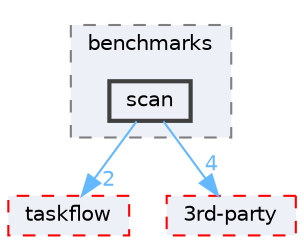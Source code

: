 digraph "external/taskflow/benchmarks/scan"
{
 // LATEX_PDF_SIZE
  bgcolor="transparent";
  edge [fontname=Helvetica,fontsize=10,labelfontname=Helvetica,labelfontsize=10];
  node [fontname=Helvetica,fontsize=10,shape=box,height=0.2,width=0.4];
  compound=true
  subgraph clusterdir_4bffbfcfd2f11ad91688b45922c5a4ae {
    graph [ bgcolor="#edf0f7", pencolor="grey50", label="benchmarks", fontname=Helvetica,fontsize=10 style="filled,dashed", URL="dir_4bffbfcfd2f11ad91688b45922c5a4ae.html",tooltip=""]
  dir_044ea62f3f1b3429d90a8ee3d213783a [label="scan", fillcolor="#edf0f7", color="grey25", style="filled,bold", URL="dir_044ea62f3f1b3429d90a8ee3d213783a.html",tooltip=""];
  }
  dir_335c31d98076110d53a13c1a0e3daa75 [label="taskflow", fillcolor="#edf0f7", color="red", style="filled,dashed", URL="dir_335c31d98076110d53a13c1a0e3daa75.html",tooltip=""];
  dir_8a551ad5ddcada96b3faa8407baf5b5b [label="3rd-party", fillcolor="#edf0f7", color="red", style="filled,dashed", URL="dir_8a551ad5ddcada96b3faa8407baf5b5b.html",tooltip=""];
  dir_044ea62f3f1b3429d90a8ee3d213783a->dir_335c31d98076110d53a13c1a0e3daa75 [headlabel="2", labeldistance=1.5 headhref="dir_000634_000820.html" href="dir_000634_000820.html" color="steelblue1" fontcolor="steelblue1"];
  dir_044ea62f3f1b3429d90a8ee3d213783a->dir_8a551ad5ddcada96b3faa8407baf5b5b [headlabel="4", labeldistance=1.5 headhref="dir_000634_000012.html" href="dir_000634_000012.html" color="steelblue1" fontcolor="steelblue1"];
}
